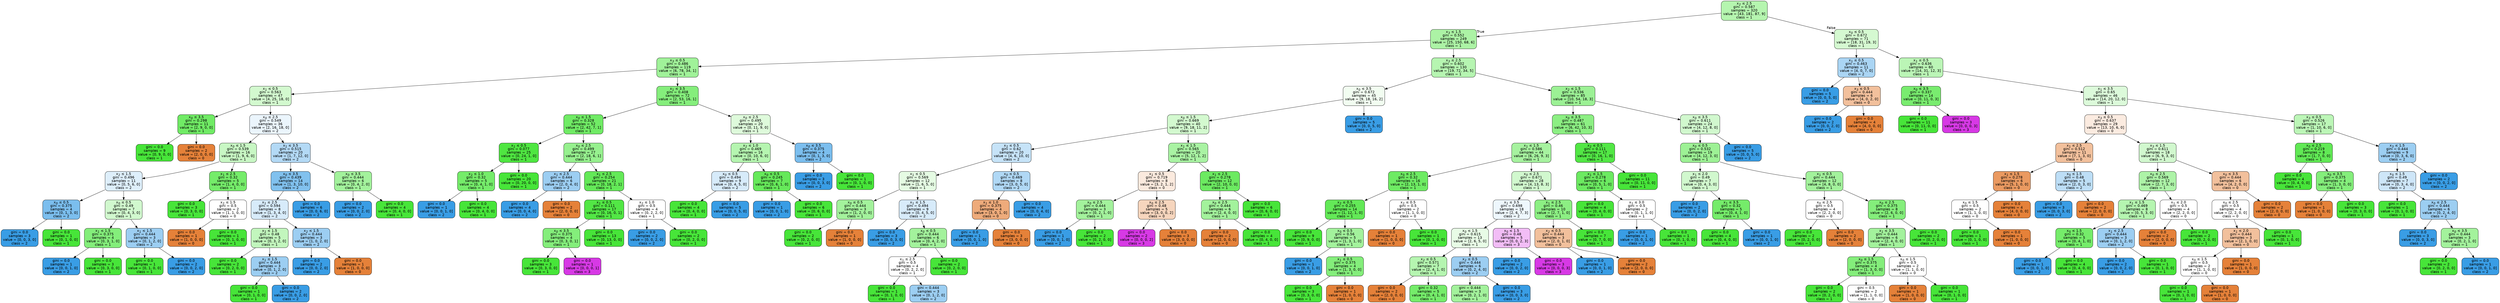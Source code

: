 digraph Tree {
node [shape=box, style="filled, rounded", color="black", fontname="helvetica"] ;
edge [fontname="helvetica"] ;
0 [label=<x<SUB>2</SUB> &le; 2.5<br/>gini = 0.587<br/>samples = 320<br/>value = [43, 181, 87, 9]<br/>class = 1>, fillcolor="#b5f5af"] ;
1 [label=<x<SUB>3</SUB> &le; 1.5<br/>gini = 0.552<br/>samples = 249<br/>value = [25, 150, 68, 6]<br/>class = 1>, fillcolor="#acf3a5"] ;
0 -> 1 [labeldistance=2.5, labelangle=45, headlabel="True"] ;
2 [label=<x<SUB>3</SUB> &le; 0.5<br/>gini = 0.486<br/>samples = 119<br/>value = [6, 78, 34, 1]<br/>class = 1>, fillcolor="#a0f299"] ;
1 -> 2 ;
3 [label=<x<SUB>1</SUB> &le; 0.5<br/>gini = 0.563<br/>samples = 47<br/>value = [4, 25, 18, 0]<br/>class = 1>, fillcolor="#d3f9cf"] ;
2 -> 3 ;
4 [label=<x<SUB>0</SUB> &le; 3.5<br/>gini = 0.298<br/>samples = 11<br/>value = [2, 9, 0, 0]<br/>class = 1>, fillcolor="#70eb65"] ;
3 -> 4 ;
5 [label=<gini = 0.0<br/>samples = 9<br/>value = [0, 9, 0, 0]<br/>class = 1>, fillcolor="#47e539"] ;
4 -> 5 ;
6 [label=<gini = 0.0<br/>samples = 2<br/>value = [2, 0, 0, 0]<br/>class = 0>, fillcolor="#e58139"] ;
4 -> 6 ;
7 [label=<x<SUB>0</SUB> &le; 2.5<br/>gini = 0.549<br/>samples = 36<br/>value = [2, 16, 18, 0]<br/>class = 2>, fillcolor="#ebf5fc"] ;
3 -> 7 ;
8 [label=<x<SUB>0</SUB> &le; 1.5<br/>gini = 0.539<br/>samples = 16<br/>value = [1, 9, 6, 0]<br/>class = 1>, fillcolor="#c8f7c4"] ;
7 -> 8 ;
9 [label=<x<SUB>2</SUB> &le; 1.5<br/>gini = 0.496<br/>samples = 11<br/>value = [0, 5, 6, 0]<br/>class = 2>, fillcolor="#deeffb"] ;
8 -> 9 ;
10 [label=<x<SUB>0</SUB> &le; 0.5<br/>gini = 0.375<br/>samples = 4<br/>value = [0, 1, 3, 0]<br/>class = 2>, fillcolor="#7bbeee"] ;
9 -> 10 ;
11 [label=<gini = 0.0<br/>samples = 3<br/>value = [0, 0, 3, 0]<br/>class = 2>, fillcolor="#399de5"] ;
10 -> 11 ;
12 [label=<gini = 0.0<br/>samples = 1<br/>value = [0, 1, 0, 0]<br/>class = 1>, fillcolor="#47e539"] ;
10 -> 12 ;
13 [label=<x<SUB>0</SUB> &le; 0.5<br/>gini = 0.49<br/>samples = 7<br/>value = [0, 4, 3, 0]<br/>class = 1>, fillcolor="#d1f8ce"] ;
9 -> 13 ;
14 [label=<x<SUB>1</SUB> &le; 1.5<br/>gini = 0.375<br/>samples = 4<br/>value = [0, 3, 1, 0]<br/>class = 1>, fillcolor="#84ee7b"] ;
13 -> 14 ;
15 [label=<gini = 0.0<br/>samples = 1<br/>value = [0, 0, 1, 0]<br/>class = 2>, fillcolor="#399de5"] ;
14 -> 15 ;
16 [label=<gini = 0.0<br/>samples = 3<br/>value = [0, 3, 0, 0]<br/>class = 1>, fillcolor="#47e539"] ;
14 -> 16 ;
17 [label=<x<SUB>1</SUB> &le; 1.5<br/>gini = 0.444<br/>samples = 3<br/>value = [0, 1, 2, 0]<br/>class = 2>, fillcolor="#9ccef2"] ;
13 -> 17 ;
18 [label=<gini = 0.0<br/>samples = 1<br/>value = [0, 1, 0, 0]<br/>class = 1>, fillcolor="#47e539"] ;
17 -> 18 ;
19 [label=<gini = 0.0<br/>samples = 2<br/>value = [0, 0, 2, 0]<br/>class = 2>, fillcolor="#399de5"] ;
17 -> 19 ;
20 [label=<x<SUB>1</SUB> &le; 2.5<br/>gini = 0.32<br/>samples = 5<br/>value = [1, 4, 0, 0]<br/>class = 1>, fillcolor="#75ec6a"] ;
8 -> 20 ;
21 [label=<gini = 0.0<br/>samples = 3<br/>value = [0, 3, 0, 0]<br/>class = 1>, fillcolor="#47e539"] ;
20 -> 21 ;
22 [label=<x<SUB>2</SUB> &le; 1.5<br/>gini = 0.5<br/>samples = 2<br/>value = [1, 1, 0, 0]<br/>class = 0>, fillcolor="#ffffff"] ;
20 -> 22 ;
23 [label=<gini = 0.0<br/>samples = 1<br/>value = [1, 0, 0, 0]<br/>class = 0>, fillcolor="#e58139"] ;
22 -> 23 ;
24 [label=<gini = 0.0<br/>samples = 1<br/>value = [0, 1, 0, 0]<br/>class = 1>, fillcolor="#47e539"] ;
22 -> 24 ;
25 [label=<x<SUB>1</SUB> &le; 3.5<br/>gini = 0.515<br/>samples = 20<br/>value = [1, 7, 12, 0]<br/>class = 2>, fillcolor="#b3d9f5"] ;
7 -> 25 ;
26 [label=<x<SUB>0</SUB> &le; 3.5<br/>gini = 0.439<br/>samples = 14<br/>value = [1, 3, 10, 0]<br/>class = 2>, fillcolor="#81c1ee"] ;
25 -> 26 ;
27 [label=<x<SUB>1</SUB> &le; 2.5<br/>gini = 0.594<br/>samples = 8<br/>value = [1, 3, 4, 0]<br/>class = 2>, fillcolor="#d7ebfa"] ;
26 -> 27 ;
28 [label=<x<SUB>2</SUB> &le; 1.5<br/>gini = 0.48<br/>samples = 5<br/>value = [0, 3, 2, 0]<br/>class = 1>, fillcolor="#c2f6bd"] ;
27 -> 28 ;
29 [label=<gini = 0.0<br/>samples = 2<br/>value = [0, 2, 0, 0]<br/>class = 1>, fillcolor="#47e539"] ;
28 -> 29 ;
30 [label=<x<SUB>1</SUB> &le; 1.5<br/>gini = 0.444<br/>samples = 3<br/>value = [0, 1, 2, 0]<br/>class = 2>, fillcolor="#9ccef2"] ;
28 -> 30 ;
31 [label=<gini = 0.0<br/>samples = 1<br/>value = [0, 1, 0, 0]<br/>class = 1>, fillcolor="#47e539"] ;
30 -> 31 ;
32 [label=<gini = 0.0<br/>samples = 2<br/>value = [0, 0, 2, 0]<br/>class = 2>, fillcolor="#399de5"] ;
30 -> 32 ;
33 [label=<x<SUB>2</SUB> &le; 1.5<br/>gini = 0.444<br/>samples = 3<br/>value = [1, 0, 2, 0]<br/>class = 2>, fillcolor="#9ccef2"] ;
27 -> 33 ;
34 [label=<gini = 0.0<br/>samples = 2<br/>value = [0, 0, 2, 0]<br/>class = 2>, fillcolor="#399de5"] ;
33 -> 34 ;
35 [label=<gini = 0.0<br/>samples = 1<br/>value = [1, 0, 0, 0]<br/>class = 0>, fillcolor="#e58139"] ;
33 -> 35 ;
36 [label=<gini = 0.0<br/>samples = 6<br/>value = [0, 0, 6, 0]<br/>class = 2>, fillcolor="#399de5"] ;
26 -> 36 ;
37 [label=<x<SUB>0</SUB> &le; 3.5<br/>gini = 0.444<br/>samples = 6<br/>value = [0, 4, 2, 0]<br/>class = 1>, fillcolor="#a3f29c"] ;
25 -> 37 ;
38 [label=<gini = 0.0<br/>samples = 2<br/>value = [0, 0, 2, 0]<br/>class = 2>, fillcolor="#399de5"] ;
37 -> 38 ;
39 [label=<gini = 0.0<br/>samples = 4<br/>value = [0, 4, 0, 0]<br/>class = 1>, fillcolor="#47e539"] ;
37 -> 39 ;
40 [label=<x<SUB>1</SUB> &le; 3.5<br/>gini = 0.408<br/>samples = 72<br/>value = [2, 53, 16, 1]<br/>class = 1>, fillcolor="#85ee7c"] ;
2 -> 40 ;
41 [label=<x<SUB>0</SUB> &le; 1.5<br/>gini = 0.328<br/>samples = 52<br/>value = [2, 42, 7, 1]<br/>class = 1>, fillcolor="#70eb65"] ;
40 -> 41 ;
42 [label=<x<SUB>1</SUB> &le; 0.5<br/>gini = 0.077<br/>samples = 25<br/>value = [0, 24, 1, 0]<br/>class = 1>, fillcolor="#4fe641"] ;
41 -> 42 ;
43 [label=<x<SUB>2</SUB> &le; 1.0<br/>gini = 0.32<br/>samples = 5<br/>value = [0, 4, 1, 0]<br/>class = 1>, fillcolor="#75ec6a"] ;
42 -> 43 ;
44 [label=<gini = 0.0<br/>samples = 1<br/>value = [0, 0, 1, 0]<br/>class = 2>, fillcolor="#399de5"] ;
43 -> 44 ;
45 [label=<gini = 0.0<br/>samples = 4<br/>value = [0, 4, 0, 0]<br/>class = 1>, fillcolor="#47e539"] ;
43 -> 45 ;
46 [label=<gini = 0.0<br/>samples = 20<br/>value = [0, 20, 0, 0]<br/>class = 1>, fillcolor="#47e539"] ;
42 -> 46 ;
47 [label=<x<SUB>0</SUB> &le; 2.5<br/>gini = 0.499<br/>samples = 27<br/>value = [2, 18, 6, 1]<br/>class = 1>, fillcolor="#96f08e"] ;
41 -> 47 ;
48 [label=<x<SUB>1</SUB> &le; 2.5<br/>gini = 0.444<br/>samples = 6<br/>value = [2, 0, 4, 0]<br/>class = 2>, fillcolor="#9ccef2"] ;
47 -> 48 ;
49 [label=<gini = 0.0<br/>samples = 4<br/>value = [0, 0, 4, 0]<br/>class = 2>, fillcolor="#399de5"] ;
48 -> 49 ;
50 [label=<gini = 0.0<br/>samples = 2<br/>value = [2, 0, 0, 0]<br/>class = 0>, fillcolor="#e58139"] ;
48 -> 50 ;
51 [label=<x<SUB>1</SUB> &le; 2.5<br/>gini = 0.254<br/>samples = 21<br/>value = [0, 18, 2, 1]<br/>class = 1>, fillcolor="#64e958"] ;
47 -> 51 ;
52 [label=<x<SUB>1</SUB> &le; 0.5<br/>gini = 0.111<br/>samples = 17<br/>value = [0, 16, 0, 1]<br/>class = 1>, fillcolor="#52e745"] ;
51 -> 52 ;
53 [label=<x<SUB>0</SUB> &le; 3.5<br/>gini = 0.375<br/>samples = 4<br/>value = [0, 3, 0, 1]<br/>class = 1>, fillcolor="#84ee7b"] ;
52 -> 53 ;
54 [label=<gini = 0.0<br/>samples = 3<br/>value = [0, 3, 0, 0]<br/>class = 1>, fillcolor="#47e539"] ;
53 -> 54 ;
55 [label=<gini = 0.0<br/>samples = 1<br/>value = [0, 0, 0, 1]<br/>class = 3>, fillcolor="#d739e5"] ;
53 -> 55 ;
56 [label=<gini = 0.0<br/>samples = 13<br/>value = [0, 13, 0, 0]<br/>class = 1>, fillcolor="#47e539"] ;
52 -> 56 ;
57 [label=<x<SUB>2</SUB> &le; 1.0<br/>gini = 0.5<br/>samples = 4<br/>value = [0, 2, 2, 0]<br/>class = 1>, fillcolor="#ffffff"] ;
51 -> 57 ;
58 [label=<gini = 0.0<br/>samples = 2<br/>value = [0, 0, 2, 0]<br/>class = 2>, fillcolor="#399de5"] ;
57 -> 58 ;
59 [label=<gini = 0.0<br/>samples = 2<br/>value = [0, 2, 0, 0]<br/>class = 1>, fillcolor="#47e539"] ;
57 -> 59 ;
60 [label=<x<SUB>0</SUB> &le; 2.5<br/>gini = 0.495<br/>samples = 20<br/>value = [0, 11, 9, 0]<br/>class = 1>, fillcolor="#defadb"] ;
40 -> 60 ;
61 [label=<x<SUB>2</SUB> &le; 1.0<br/>gini = 0.469<br/>samples = 16<br/>value = [0, 10, 6, 0]<br/>class = 1>, fillcolor="#b5f5b0"] ;
60 -> 61 ;
62 [label=<x<SUB>0</SUB> &le; 0.5<br/>gini = 0.494<br/>samples = 9<br/>value = [0, 4, 5, 0]<br/>class = 2>, fillcolor="#d7ebfa"] ;
61 -> 62 ;
63 [label=<gini = 0.0<br/>samples = 4<br/>value = [0, 4, 0, 0]<br/>class = 1>, fillcolor="#47e539"] ;
62 -> 63 ;
64 [label=<gini = 0.0<br/>samples = 5<br/>value = [0, 0, 5, 0]<br/>class = 2>, fillcolor="#399de5"] ;
62 -> 64 ;
65 [label=<x<SUB>0</SUB> &le; 0.5<br/>gini = 0.245<br/>samples = 7<br/>value = [0, 6, 1, 0]<br/>class = 1>, fillcolor="#66e95a"] ;
61 -> 65 ;
66 [label=<gini = 0.0<br/>samples = 1<br/>value = [0, 0, 1, 0]<br/>class = 2>, fillcolor="#399de5"] ;
65 -> 66 ;
67 [label=<gini = 0.0<br/>samples = 6<br/>value = [0, 6, 0, 0]<br/>class = 1>, fillcolor="#47e539"] ;
65 -> 67 ;
68 [label=<x<SUB>0</SUB> &le; 3.5<br/>gini = 0.375<br/>samples = 4<br/>value = [0, 1, 3, 0]<br/>class = 2>, fillcolor="#7bbeee"] ;
60 -> 68 ;
69 [label=<gini = 0.0<br/>samples = 3<br/>value = [0, 0, 3, 0]<br/>class = 2>, fillcolor="#399de5"] ;
68 -> 69 ;
70 [label=<gini = 0.0<br/>samples = 1<br/>value = [0, 1, 0, 0]<br/>class = 1>, fillcolor="#47e539"] ;
68 -> 70 ;
71 [label=<x<SUB>3</SUB> &le; 2.5<br/>gini = 0.602<br/>samples = 130<br/>value = [19, 72, 34, 5]<br/>class = 1>, fillcolor="#b6f5b1"] ;
1 -> 71 ;
72 [label=<x<SUB>0</SUB> &le; 3.5<br/>gini = 0.672<br/>samples = 45<br/>value = [9, 18, 16, 2]<br/>class = 1>, fillcolor="#f2fdf1"] ;
71 -> 72 ;
73 [label=<x<SUB>0</SUB> &le; 1.5<br/>gini = 0.669<br/>samples = 40<br/>value = [9, 18, 11, 2]<br/>class = 1>, fillcolor="#d3f9cf"] ;
72 -> 73 ;
74 [label=<x<SUB>2</SUB> &le; 0.5<br/>gini = 0.62<br/>samples = 20<br/>value = [4, 6, 10, 0]<br/>class = 2>, fillcolor="#c6e3f8"] ;
73 -> 74 ;
75 [label=<x<SUB>1</SUB> &le; 0.5<br/>gini = 0.569<br/>samples = 12<br/>value = [1, 6, 5, 0]<br/>class = 1>, fillcolor="#e5fbe3"] ;
74 -> 75 ;
76 [label=<x<SUB>0</SUB> &le; 0.5<br/>gini = 0.444<br/>samples = 3<br/>value = [1, 2, 0, 0]<br/>class = 1>, fillcolor="#a3f29c"] ;
75 -> 76 ;
77 [label=<gini = 0.0<br/>samples = 2<br/>value = [0, 2, 0, 0]<br/>class = 1>, fillcolor="#47e539"] ;
76 -> 77 ;
78 [label=<gini = 0.0<br/>samples = 1<br/>value = [1, 0, 0, 0]<br/>class = 0>, fillcolor="#e58139"] ;
76 -> 78 ;
79 [label=<x<SUB>1</SUB> &le; 1.5<br/>gini = 0.494<br/>samples = 9<br/>value = [0, 4, 5, 0]<br/>class = 2>, fillcolor="#d7ebfa"] ;
75 -> 79 ;
80 [label=<gini = 0.0<br/>samples = 3<br/>value = [0, 0, 3, 0]<br/>class = 2>, fillcolor="#399de5"] ;
79 -> 80 ;
81 [label=<x<SUB>0</SUB> &le; 0.5<br/>gini = 0.444<br/>samples = 6<br/>value = [0, 4, 2, 0]<br/>class = 1>, fillcolor="#a3f29c"] ;
79 -> 81 ;
82 [label=<x<SUB>1</SUB> &le; 2.5<br/>gini = 0.5<br/>samples = 4<br/>value = [0, 2, 2, 0]<br/>class = 1>, fillcolor="#ffffff"] ;
81 -> 82 ;
83 [label=<gini = 0.0<br/>samples = 1<br/>value = [0, 1, 0, 0]<br/>class = 1>, fillcolor="#47e539"] ;
82 -> 83 ;
84 [label=<gini = 0.444<br/>samples = 3<br/>value = [0, 1, 2, 0]<br/>class = 2>, fillcolor="#9ccef2"] ;
82 -> 84 ;
85 [label=<gini = 0.0<br/>samples = 2<br/>value = [0, 2, 0, 0]<br/>class = 1>, fillcolor="#47e539"] ;
81 -> 85 ;
86 [label=<x<SUB>0</SUB> &le; 0.5<br/>gini = 0.469<br/>samples = 8<br/>value = [3, 0, 5, 0]<br/>class = 2>, fillcolor="#b0d8f5"] ;
74 -> 86 ;
87 [label=<x<SUB>1</SUB> &le; 1.0<br/>gini = 0.375<br/>samples = 4<br/>value = [3, 0, 1, 0]<br/>class = 0>, fillcolor="#eeab7b"] ;
86 -> 87 ;
88 [label=<gini = 0.0<br/>samples = 1<br/>value = [0, 0, 1, 0]<br/>class = 2>, fillcolor="#399de5"] ;
87 -> 88 ;
89 [label=<gini = 0.0<br/>samples = 3<br/>value = [3, 0, 0, 0]<br/>class = 0>, fillcolor="#e58139"] ;
87 -> 89 ;
90 [label=<gini = 0.0<br/>samples = 4<br/>value = [0, 0, 4, 0]<br/>class = 2>, fillcolor="#399de5"] ;
86 -> 90 ;
91 [label=<x<SUB>1</SUB> &le; 1.5<br/>gini = 0.565<br/>samples = 20<br/>value = [5, 12, 1, 2]<br/>class = 1>, fillcolor="#a9f3a3"] ;
73 -> 91 ;
92 [label=<x<SUB>1</SUB> &le; 0.5<br/>gini = 0.719<br/>samples = 8<br/>value = [3, 2, 1, 2]<br/>class = 0>, fillcolor="#fbeade"] ;
91 -> 92 ;
93 [label=<x<SUB>0</SUB> &le; 2.5<br/>gini = 0.444<br/>samples = 3<br/>value = [0, 2, 1, 0]<br/>class = 1>, fillcolor="#a3f29c"] ;
92 -> 93 ;
94 [label=<gini = 0.0<br/>samples = 1<br/>value = [0, 0, 1, 0]<br/>class = 2>, fillcolor="#399de5"] ;
93 -> 94 ;
95 [label=<gini = 0.0<br/>samples = 2<br/>value = [0, 2, 0, 0]<br/>class = 1>, fillcolor="#47e539"] ;
93 -> 95 ;
96 [label=<x<SUB>0</SUB> &le; 2.5<br/>gini = 0.48<br/>samples = 5<br/>value = [3, 0, 0, 2]<br/>class = 0>, fillcolor="#f6d5bd"] ;
92 -> 96 ;
97 [label=<gini = 0.0<br/>samples = 2<br/>value = [0, 0, 0, 2]<br/>class = 3>, fillcolor="#d739e5"] ;
96 -> 97 ;
98 [label=<gini = 0.0<br/>samples = 3<br/>value = [3, 0, 0, 0]<br/>class = 0>, fillcolor="#e58139"] ;
96 -> 98 ;
99 [label=<x<SUB>1</SUB> &le; 2.5<br/>gini = 0.278<br/>samples = 12<br/>value = [2, 10, 0, 0]<br/>class = 1>, fillcolor="#6cea61"] ;
91 -> 99 ;
100 [label=<x<SUB>0</SUB> &le; 2.5<br/>gini = 0.444<br/>samples = 6<br/>value = [2, 4, 0, 0]<br/>class = 1>, fillcolor="#a3f29c"] ;
99 -> 100 ;
101 [label=<gini = 0.0<br/>samples = 2<br/>value = [2, 0, 0, 0]<br/>class = 0>, fillcolor="#e58139"] ;
100 -> 101 ;
102 [label=<gini = 0.0<br/>samples = 4<br/>value = [0, 4, 0, 0]<br/>class = 1>, fillcolor="#47e539"] ;
100 -> 102 ;
103 [label=<gini = 0.0<br/>samples = 6<br/>value = [0, 6, 0, 0]<br/>class = 1>, fillcolor="#47e539"] ;
99 -> 103 ;
104 [label=<gini = 0.0<br/>samples = 5<br/>value = [0, 0, 5, 0]<br/>class = 2>, fillcolor="#399de5"] ;
72 -> 104 ;
105 [label=<x<SUB>2</SUB> &le; 1.5<br/>gini = 0.536<br/>samples = 85<br/>value = [10, 54, 18, 3]<br/>class = 1>, fillcolor="#9cf195"] ;
71 -> 105 ;
106 [label=<x<SUB>0</SUB> &le; 3.5<br/>gini = 0.487<br/>samples = 61<br/>value = [6, 42, 10, 3]<br/>class = 1>, fillcolor="#8cef83"] ;
105 -> 106 ;
107 [label=<x<SUB>1</SUB> &le; 1.5<br/>gini = 0.586<br/>samples = 44<br/>value = [6, 26, 9, 3]<br/>class = 1>, fillcolor="#a6f29f"] ;
106 -> 107 ;
108 [label=<x<SUB>0</SUB> &le; 2.5<br/>gini = 0.32<br/>samples = 16<br/>value = [2, 13, 1, 0]<br/>class = 1>, fillcolor="#6eeb63"] ;
107 -> 108 ;
109 [label=<x<SUB>2</SUB> &le; 0.5<br/>gini = 0.255<br/>samples = 14<br/>value = [1, 12, 1, 0]<br/>class = 1>, fillcolor="#63e957"] ;
108 -> 109 ;
110 [label=<gini = 0.0<br/>samples = 9<br/>value = [0, 9, 0, 0]<br/>class = 1>, fillcolor="#47e539"] ;
109 -> 110 ;
111 [label=<x<SUB>0</SUB> &le; 0.5<br/>gini = 0.56<br/>samples = 5<br/>value = [1, 3, 1, 0]<br/>class = 1>, fillcolor="#a3f29c"] ;
109 -> 111 ;
112 [label=<gini = 0.0<br/>samples = 1<br/>value = [0, 0, 1, 0]<br/>class = 2>, fillcolor="#399de5"] ;
111 -> 112 ;
113 [label=<x<SUB>1</SUB> &le; 0.5<br/>gini = 0.375<br/>samples = 4<br/>value = [1, 3, 0, 0]<br/>class = 1>, fillcolor="#84ee7b"] ;
111 -> 113 ;
114 [label=<gini = 0.0<br/>samples = 3<br/>value = [0, 3, 0, 0]<br/>class = 1>, fillcolor="#47e539"] ;
113 -> 114 ;
115 [label=<gini = 0.0<br/>samples = 1<br/>value = [1, 0, 0, 0]<br/>class = 0>, fillcolor="#e58139"] ;
113 -> 115 ;
116 [label=<x<SUB>2</SUB> &le; 0.5<br/>gini = 0.5<br/>samples = 2<br/>value = [1, 1, 0, 0]<br/>class = 0>, fillcolor="#ffffff"] ;
108 -> 116 ;
117 [label=<gini = 0.0<br/>samples = 1<br/>value = [1, 0, 0, 0]<br/>class = 0>, fillcolor="#e58139"] ;
116 -> 117 ;
118 [label=<gini = 0.0<br/>samples = 1<br/>value = [0, 1, 0, 0]<br/>class = 1>, fillcolor="#47e539"] ;
116 -> 118 ;
119 [label=<x<SUB>0</SUB> &le; 2.5<br/>gini = 0.671<br/>samples = 28<br/>value = [4, 13, 8, 3]<br/>class = 1>, fillcolor="#d1f8ce"] ;
107 -> 119 ;
120 [label=<x<SUB>1</SUB> &le; 3.5<br/>gini = 0.698<br/>samples = 18<br/>value = [2, 6, 7, 3]<br/>class = 2>, fillcolor="#eef7fd"] ;
119 -> 120 ;
121 [label=<x<SUB>0</SUB> &le; 1.5<br/>gini = 0.615<br/>samples = 13<br/>value = [2, 6, 5, 0]<br/>class = 1>, fillcolor="#e8fce6"] ;
120 -> 121 ;
122 [label=<x<SUB>2</SUB> &le; 0.5<br/>gini = 0.571<br/>samples = 7<br/>value = [2, 4, 1, 0]<br/>class = 1>, fillcolor="#b5f5b0"] ;
121 -> 122 ;
123 [label=<gini = 0.0<br/>samples = 2<br/>value = [2, 0, 0, 0]<br/>class = 0>, fillcolor="#e58139"] ;
122 -> 123 ;
124 [label=<gini = 0.32<br/>samples = 5<br/>value = [0, 4, 1, 0]<br/>class = 1>, fillcolor="#75ec6a"] ;
122 -> 124 ;
125 [label=<x<SUB>2</SUB> &le; 0.5<br/>gini = 0.444<br/>samples = 6<br/>value = [0, 2, 4, 0]<br/>class = 2>, fillcolor="#9ccef2"] ;
121 -> 125 ;
126 [label=<gini = 0.444<br/>samples = 3<br/>value = [0, 2, 1, 0]<br/>class = 1>, fillcolor="#a3f29c"] ;
125 -> 126 ;
127 [label=<gini = 0.0<br/>samples = 3<br/>value = [0, 0, 3, 0]<br/>class = 2>, fillcolor="#399de5"] ;
125 -> 127 ;
128 [label=<x<SUB>0</SUB> &le; 1.5<br/>gini = 0.48<br/>samples = 5<br/>value = [0, 0, 2, 3]<br/>class = 3>, fillcolor="#f2bdf6"] ;
120 -> 128 ;
129 [label=<gini = 0.0<br/>samples = 2<br/>value = [0, 0, 2, 0]<br/>class = 2>, fillcolor="#399de5"] ;
128 -> 129 ;
130 [label=<gini = 0.0<br/>samples = 3<br/>value = [0, 0, 0, 3]<br/>class = 3>, fillcolor="#d739e5"] ;
128 -> 130 ;
131 [label=<x<SUB>1</SUB> &le; 2.5<br/>gini = 0.46<br/>samples = 10<br/>value = [2, 7, 1, 0]<br/>class = 1>, fillcolor="#8cef83"] ;
119 -> 131 ;
132 [label=<x<SUB>2</SUB> &le; 0.5<br/>gini = 0.444<br/>samples = 3<br/>value = [2, 0, 1, 0]<br/>class = 0>, fillcolor="#f2c09c"] ;
131 -> 132 ;
133 [label=<gini = 0.0<br/>samples = 1<br/>value = [0, 0, 1, 0]<br/>class = 2>, fillcolor="#399de5"] ;
132 -> 133 ;
134 [label=<gini = 0.0<br/>samples = 2<br/>value = [2, 0, 0, 0]<br/>class = 0>, fillcolor="#e58139"] ;
132 -> 134 ;
135 [label=<gini = 0.0<br/>samples = 7<br/>value = [0, 7, 0, 0]<br/>class = 1>, fillcolor="#47e539"] ;
131 -> 135 ;
136 [label=<x<SUB>2</SUB> &le; 0.5<br/>gini = 0.111<br/>samples = 17<br/>value = [0, 16, 1, 0]<br/>class = 1>, fillcolor="#52e745"] ;
106 -> 136 ;
137 [label=<x<SUB>1</SUB> &le; 1.5<br/>gini = 0.278<br/>samples = 6<br/>value = [0, 5, 1, 0]<br/>class = 1>, fillcolor="#6cea61"] ;
136 -> 137 ;
138 [label=<gini = 0.0<br/>samples = 4<br/>value = [0, 4, 0, 0]<br/>class = 1>, fillcolor="#47e539"] ;
137 -> 138 ;
139 [label=<x<SUB>1</SUB> &le; 3.0<br/>gini = 0.5<br/>samples = 2<br/>value = [0, 1, 1, 0]<br/>class = 1>, fillcolor="#ffffff"] ;
137 -> 139 ;
140 [label=<gini = 0.0<br/>samples = 1<br/>value = [0, 0, 1, 0]<br/>class = 2>, fillcolor="#399de5"] ;
139 -> 140 ;
141 [label=<gini = 0.0<br/>samples = 1<br/>value = [0, 1, 0, 0]<br/>class = 1>, fillcolor="#47e539"] ;
139 -> 141 ;
142 [label=<gini = 0.0<br/>samples = 11<br/>value = [0, 11, 0, 0]<br/>class = 1>, fillcolor="#47e539"] ;
136 -> 142 ;
143 [label=<x<SUB>0</SUB> &le; 3.5<br/>gini = 0.611<br/>samples = 24<br/>value = [4, 12, 8, 0]<br/>class = 1>, fillcolor="#d1f8ce"] ;
105 -> 143 ;
144 [label=<x<SUB>0</SUB> &le; 0.5<br/>gini = 0.532<br/>samples = 19<br/>value = [4, 12, 3, 0]<br/>class = 1>, fillcolor="#9df195"] ;
143 -> 144 ;
145 [label=<x<SUB>1</SUB> &le; 2.0<br/>gini = 0.49<br/>samples = 7<br/>value = [0, 4, 3, 0]<br/>class = 1>, fillcolor="#d1f8ce"] ;
144 -> 145 ;
146 [label=<gini = 0.0<br/>samples = 2<br/>value = [0, 0, 2, 0]<br/>class = 2>, fillcolor="#399de5"] ;
145 -> 146 ;
147 [label=<x<SUB>1</SUB> &le; 3.5<br/>gini = 0.32<br/>samples = 5<br/>value = [0, 4, 1, 0]<br/>class = 1>, fillcolor="#75ec6a"] ;
145 -> 147 ;
148 [label=<gini = 0.0<br/>samples = 4<br/>value = [0, 4, 0, 0]<br/>class = 1>, fillcolor="#47e539"] ;
147 -> 148 ;
149 [label=<gini = 0.0<br/>samples = 1<br/>value = [0, 0, 1, 0]<br/>class = 2>, fillcolor="#399de5"] ;
147 -> 149 ;
150 [label=<x<SUB>1</SUB> &le; 0.5<br/>gini = 0.444<br/>samples = 12<br/>value = [4, 8, 0, 0]<br/>class = 1>, fillcolor="#a3f29c"] ;
144 -> 150 ;
151 [label=<x<SUB>0</SUB> &le; 2.5<br/>gini = 0.5<br/>samples = 4<br/>value = [2, 2, 0, 0]<br/>class = 0>, fillcolor="#ffffff"] ;
150 -> 151 ;
152 [label=<gini = 0.0<br/>samples = 2<br/>value = [0, 2, 0, 0]<br/>class = 1>, fillcolor="#47e539"] ;
151 -> 152 ;
153 [label=<gini = 0.0<br/>samples = 2<br/>value = [2, 0, 0, 0]<br/>class = 0>, fillcolor="#e58139"] ;
151 -> 153 ;
154 [label=<x<SUB>0</SUB> &le; 2.5<br/>gini = 0.375<br/>samples = 8<br/>value = [2, 6, 0, 0]<br/>class = 1>, fillcolor="#84ee7b"] ;
150 -> 154 ;
155 [label=<x<SUB>1</SUB> &le; 3.5<br/>gini = 0.444<br/>samples = 6<br/>value = [2, 4, 0, 0]<br/>class = 1>, fillcolor="#a3f29c"] ;
154 -> 155 ;
156 [label=<x<SUB>0</SUB> &le; 1.5<br/>gini = 0.375<br/>samples = 4<br/>value = [1, 3, 0, 0]<br/>class = 1>, fillcolor="#84ee7b"] ;
155 -> 156 ;
157 [label=<gini = 0.0<br/>samples = 2<br/>value = [0, 2, 0, 0]<br/>class = 1>, fillcolor="#47e539"] ;
156 -> 157 ;
158 [label=<gini = 0.5<br/>samples = 2<br/>value = [1, 1, 0, 0]<br/>class = 0>, fillcolor="#ffffff"] ;
156 -> 158 ;
159 [label=<x<SUB>0</SUB> &le; 1.5<br/>gini = 0.5<br/>samples = 2<br/>value = [1, 1, 0, 0]<br/>class = 0>, fillcolor="#ffffff"] ;
155 -> 159 ;
160 [label=<gini = 0.0<br/>samples = 1<br/>value = [1, 0, 0, 0]<br/>class = 0>, fillcolor="#e58139"] ;
159 -> 160 ;
161 [label=<gini = 0.0<br/>samples = 1<br/>value = [0, 1, 0, 0]<br/>class = 1>, fillcolor="#47e539"] ;
159 -> 161 ;
162 [label=<gini = 0.0<br/>samples = 2<br/>value = [0, 2, 0, 0]<br/>class = 1>, fillcolor="#47e539"] ;
154 -> 162 ;
163 [label=<gini = 0.0<br/>samples = 5<br/>value = [0, 0, 5, 0]<br/>class = 2>, fillcolor="#399de5"] ;
143 -> 163 ;
164 [label=<x<SUB>0</SUB> &le; 0.5<br/>gini = 0.672<br/>samples = 71<br/>value = [18, 31, 19, 3]<br/>class = 1>, fillcolor="#d5f9d1"] ;
0 -> 164 [labeldistance=2.5, labelangle=-45, headlabel="False"] ;
165 [label=<x<SUB>1</SUB> &le; 0.5<br/>gini = 0.463<br/>samples = 11<br/>value = [4, 0, 7, 0]<br/>class = 2>, fillcolor="#aad5f4"] ;
164 -> 165 ;
166 [label=<gini = 0.0<br/>samples = 5<br/>value = [0, 0, 5, 0]<br/>class = 2>, fillcolor="#399de5"] ;
165 -> 166 ;
167 [label=<x<SUB>3</SUB> &le; 0.5<br/>gini = 0.444<br/>samples = 6<br/>value = [4, 0, 2, 0]<br/>class = 0>, fillcolor="#f2c09c"] ;
165 -> 167 ;
168 [label=<gini = 0.0<br/>samples = 2<br/>value = [0, 0, 2, 0]<br/>class = 2>, fillcolor="#399de5"] ;
167 -> 168 ;
169 [label=<gini = 0.0<br/>samples = 4<br/>value = [4, 0, 0, 0]<br/>class = 0>, fillcolor="#e58139"] ;
167 -> 169 ;
170 [label=<x<SUB>1</SUB> &le; 0.5<br/>gini = 0.636<br/>samples = 60<br/>value = [14, 31, 12, 3]<br/>class = 1>, fillcolor="#bbf5b6"] ;
164 -> 170 ;
171 [label=<x<SUB>0</SUB> &le; 3.5<br/>gini = 0.337<br/>samples = 14<br/>value = [0, 11, 0, 3]<br/>class = 1>, fillcolor="#79ec6f"] ;
170 -> 171 ;
172 [label=<gini = 0.0<br/>samples = 11<br/>value = [0, 11, 0, 0]<br/>class = 1>, fillcolor="#47e539"] ;
171 -> 172 ;
173 [label=<gini = 0.0<br/>samples = 3<br/>value = [0, 0, 0, 3]<br/>class = 3>, fillcolor="#d739e5"] ;
171 -> 173 ;
174 [label=<x<SUB>1</SUB> &le; 3.5<br/>gini = 0.65<br/>samples = 46<br/>value = [14, 20, 12, 0]<br/>class = 1>, fillcolor="#dcfada"] ;
170 -> 174 ;
175 [label=<x<SUB>3</SUB> &le; 0.5<br/>gini = 0.637<br/>samples = 29<br/>value = [13, 10, 6, 0]<br/>class = 0>, fillcolor="#fbebe0"] ;
174 -> 175 ;
176 [label=<x<SUB>1</SUB> &le; 2.5<br/>gini = 0.512<br/>samples = 11<br/>value = [7, 1, 3, 0]<br/>class = 0>, fillcolor="#f2c09c"] ;
175 -> 176 ;
177 [label=<x<SUB>1</SUB> &le; 1.5<br/>gini = 0.278<br/>samples = 6<br/>value = [5, 1, 0, 0]<br/>class = 0>, fillcolor="#ea9a61"] ;
176 -> 177 ;
178 [label=<x<SUB>0</SUB> &le; 1.5<br/>gini = 0.5<br/>samples = 2<br/>value = [1, 1, 0, 0]<br/>class = 0>, fillcolor="#ffffff"] ;
177 -> 178 ;
179 [label=<gini = 0.0<br/>samples = 1<br/>value = [0, 1, 0, 0]<br/>class = 1>, fillcolor="#47e539"] ;
178 -> 179 ;
180 [label=<gini = 0.0<br/>samples = 1<br/>value = [1, 0, 0, 0]<br/>class = 0>, fillcolor="#e58139"] ;
178 -> 180 ;
181 [label=<gini = 0.0<br/>samples = 4<br/>value = [4, 0, 0, 0]<br/>class = 0>, fillcolor="#e58139"] ;
177 -> 181 ;
182 [label=<x<SUB>0</SUB> &le; 1.5<br/>gini = 0.48<br/>samples = 5<br/>value = [2, 0, 3, 0]<br/>class = 2>, fillcolor="#bddef6"] ;
176 -> 182 ;
183 [label=<gini = 0.0<br/>samples = 3<br/>value = [0, 0, 3, 0]<br/>class = 2>, fillcolor="#399de5"] ;
182 -> 183 ;
184 [label=<gini = 0.0<br/>samples = 2<br/>value = [2, 0, 0, 0]<br/>class = 0>, fillcolor="#e58139"] ;
182 -> 184 ;
185 [label=<x<SUB>3</SUB> &le; 1.5<br/>gini = 0.611<br/>samples = 18<br/>value = [6, 9, 3, 0]<br/>class = 1>, fillcolor="#d1f8ce"] ;
175 -> 185 ;
186 [label=<x<SUB>0</SUB> &le; 2.5<br/>gini = 0.569<br/>samples = 12<br/>value = [2, 7, 3, 0]<br/>class = 1>, fillcolor="#adf3a7"] ;
185 -> 186 ;
187 [label=<x<SUB>1</SUB> &le; 1.5<br/>gini = 0.469<br/>samples = 8<br/>value = [0, 5, 3, 0]<br/>class = 1>, fillcolor="#b5f5b0"] ;
186 -> 187 ;
188 [label=<x<SUB>0</SUB> &le; 1.5<br/>gini = 0.32<br/>samples = 5<br/>value = [0, 4, 1, 0]<br/>class = 1>, fillcolor="#75ec6a"] ;
187 -> 188 ;
189 [label=<gini = 0.0<br/>samples = 1<br/>value = [0, 0, 1, 0]<br/>class = 2>, fillcolor="#399de5"] ;
188 -> 189 ;
190 [label=<gini = 0.0<br/>samples = 4<br/>value = [0, 4, 0, 0]<br/>class = 1>, fillcolor="#47e539"] ;
188 -> 190 ;
191 [label=<x<SUB>1</SUB> &le; 2.5<br/>gini = 0.444<br/>samples = 3<br/>value = [0, 1, 2, 0]<br/>class = 2>, fillcolor="#9ccef2"] ;
187 -> 191 ;
192 [label=<gini = 0.0<br/>samples = 2<br/>value = [0, 0, 2, 0]<br/>class = 2>, fillcolor="#399de5"] ;
191 -> 192 ;
193 [label=<gini = 0.0<br/>samples = 1<br/>value = [0, 1, 0, 0]<br/>class = 1>, fillcolor="#47e539"] ;
191 -> 193 ;
194 [label=<x<SUB>1</SUB> &le; 2.0<br/>gini = 0.5<br/>samples = 4<br/>value = [2, 2, 0, 0]<br/>class = 0>, fillcolor="#ffffff"] ;
186 -> 194 ;
195 [label=<gini = 0.0<br/>samples = 2<br/>value = [2, 0, 0, 0]<br/>class = 0>, fillcolor="#e58139"] ;
194 -> 195 ;
196 [label=<gini = 0.0<br/>samples = 2<br/>value = [0, 2, 0, 0]<br/>class = 1>, fillcolor="#47e539"] ;
194 -> 196 ;
197 [label=<x<SUB>0</SUB> &le; 3.5<br/>gini = 0.444<br/>samples = 6<br/>value = [4, 2, 0, 0]<br/>class = 0>, fillcolor="#f2c09c"] ;
185 -> 197 ;
198 [label=<x<SUB>0</SUB> &le; 2.5<br/>gini = 0.5<br/>samples = 4<br/>value = [2, 2, 0, 0]<br/>class = 0>, fillcolor="#ffffff"] ;
197 -> 198 ;
199 [label=<x<SUB>1</SUB> &le; 2.0<br/>gini = 0.444<br/>samples = 3<br/>value = [2, 1, 0, 0]<br/>class = 0>, fillcolor="#f2c09c"] ;
198 -> 199 ;
200 [label=<x<SUB>0</SUB> &le; 1.5<br/>gini = 0.5<br/>samples = 2<br/>value = [1, 1, 0, 0]<br/>class = 0>, fillcolor="#ffffff"] ;
199 -> 200 ;
201 [label=<gini = 0.0<br/>samples = 1<br/>value = [0, 1, 0, 0]<br/>class = 1>, fillcolor="#47e539"] ;
200 -> 201 ;
202 [label=<gini = 0.0<br/>samples = 1<br/>value = [1, 0, 0, 0]<br/>class = 0>, fillcolor="#e58139"] ;
200 -> 202 ;
203 [label=<gini = 0.0<br/>samples = 1<br/>value = [1, 0, 0, 0]<br/>class = 0>, fillcolor="#e58139"] ;
199 -> 203 ;
204 [label=<gini = 0.0<br/>samples = 1<br/>value = [0, 1, 0, 0]<br/>class = 1>, fillcolor="#47e539"] ;
198 -> 204 ;
205 [label=<gini = 0.0<br/>samples = 2<br/>value = [2, 0, 0, 0]<br/>class = 0>, fillcolor="#e58139"] ;
197 -> 205 ;
206 [label=<x<SUB>3</SUB> &le; 0.5<br/>gini = 0.526<br/>samples = 17<br/>value = [1, 10, 6, 0]<br/>class = 1>, fillcolor="#bcf6b7"] ;
174 -> 206 ;
207 [label=<x<SUB>0</SUB> &le; 2.5<br/>gini = 0.219<br/>samples = 8<br/>value = [1, 7, 0, 0]<br/>class = 1>, fillcolor="#61e955"] ;
206 -> 207 ;
208 [label=<gini = 0.0<br/>samples = 4<br/>value = [0, 4, 0, 0]<br/>class = 1>, fillcolor="#47e539"] ;
207 -> 208 ;
209 [label=<x<SUB>0</SUB> &le; 3.5<br/>gini = 0.375<br/>samples = 4<br/>value = [1, 3, 0, 0]<br/>class = 1>, fillcolor="#84ee7b"] ;
207 -> 209 ;
210 [label=<gini = 0.0<br/>samples = 1<br/>value = [1, 0, 0, 0]<br/>class = 0>, fillcolor="#e58139"] ;
209 -> 210 ;
211 [label=<gini = 0.0<br/>samples = 3<br/>value = [0, 3, 0, 0]<br/>class = 1>, fillcolor="#47e539"] ;
209 -> 211 ;
212 [label=<x<SUB>3</SUB> &le; 1.5<br/>gini = 0.444<br/>samples = 9<br/>value = [0, 3, 6, 0]<br/>class = 2>, fillcolor="#9ccef2"] ;
206 -> 212 ;
213 [label=<x<SUB>0</SUB> &le; 1.5<br/>gini = 0.49<br/>samples = 7<br/>value = [0, 3, 4, 0]<br/>class = 2>, fillcolor="#cee6f8"] ;
212 -> 213 ;
214 [label=<gini = 0.0<br/>samples = 1<br/>value = [0, 1, 0, 0]<br/>class = 1>, fillcolor="#47e539"] ;
213 -> 214 ;
215 [label=<x<SUB>0</SUB> &le; 2.5<br/>gini = 0.444<br/>samples = 6<br/>value = [0, 2, 4, 0]<br/>class = 2>, fillcolor="#9ccef2"] ;
213 -> 215 ;
216 [label=<gini = 0.0<br/>samples = 3<br/>value = [0, 0, 3, 0]<br/>class = 2>, fillcolor="#399de5"] ;
215 -> 216 ;
217 [label=<x<SUB>0</SUB> &le; 3.5<br/>gini = 0.444<br/>samples = 3<br/>value = [0, 2, 1, 0]<br/>class = 1>, fillcolor="#a3f29c"] ;
215 -> 217 ;
218 [label=<gini = 0.0<br/>samples = 2<br/>value = [0, 2, 0, 0]<br/>class = 1>, fillcolor="#47e539"] ;
217 -> 218 ;
219 [label=<gini = 0.0<br/>samples = 1<br/>value = [0, 0, 1, 0]<br/>class = 2>, fillcolor="#399de5"] ;
217 -> 219 ;
220 [label=<gini = 0.0<br/>samples = 2<br/>value = [0, 0, 2, 0]<br/>class = 2>, fillcolor="#399de5"] ;
212 -> 220 ;
}